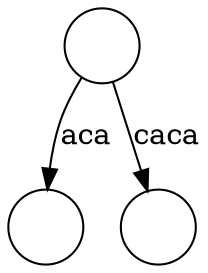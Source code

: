 digraph G{
    margin=0;
	node[shape=circle]
	t[label=""];
	taca[label=""];
	t->taca[label="aca"]
	tcaca[label=""];
	t->tcaca[label="caca"]
}